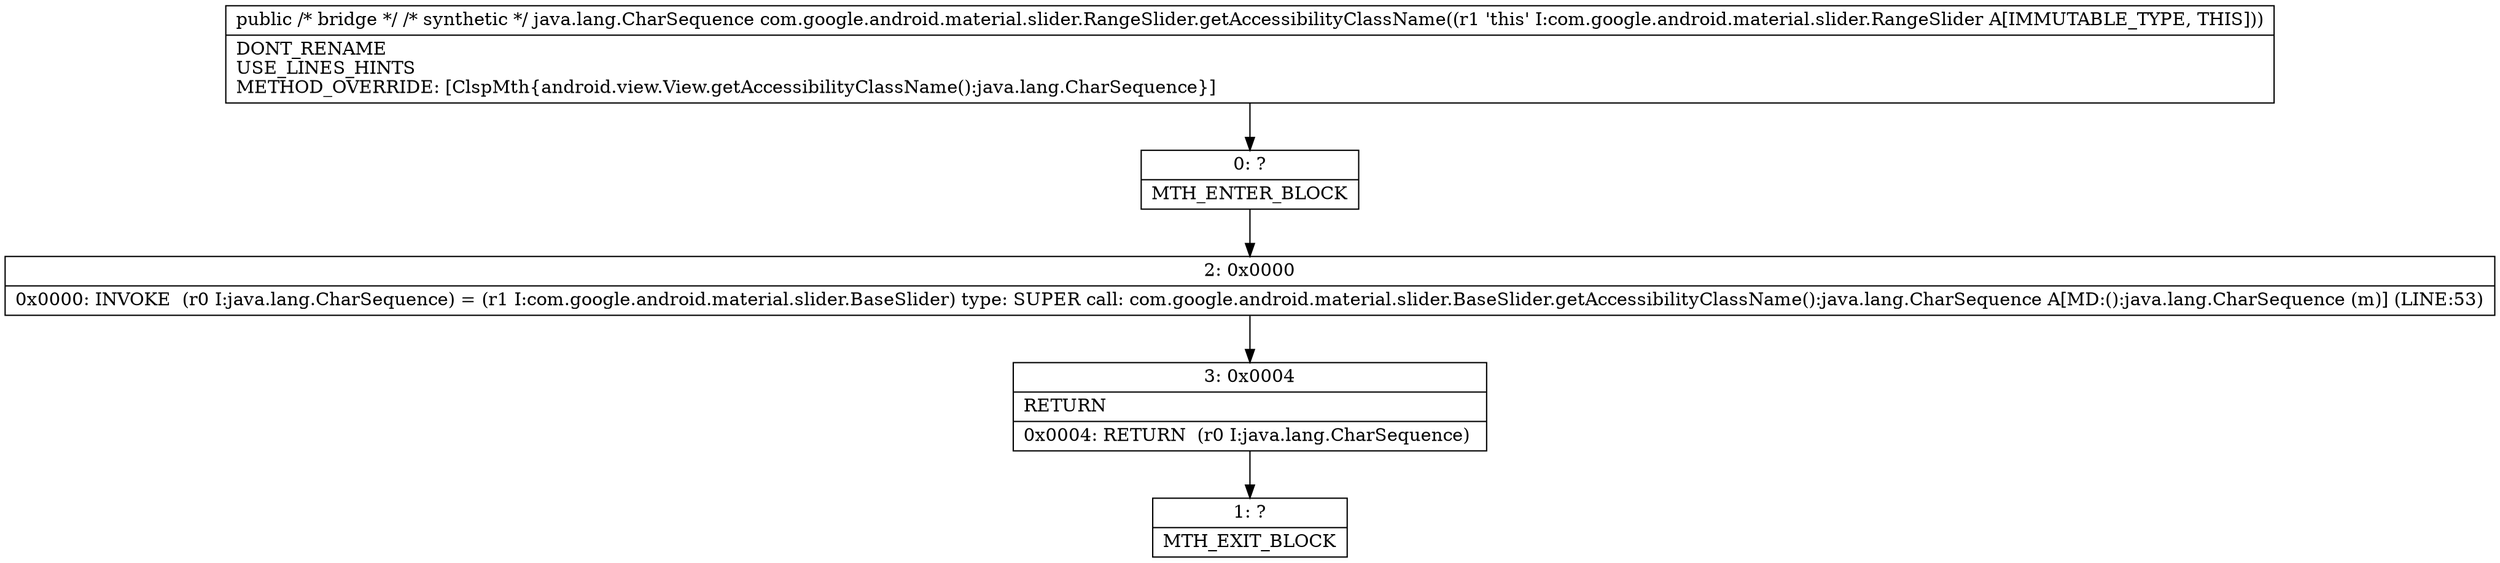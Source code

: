 digraph "CFG forcom.google.android.material.slider.RangeSlider.getAccessibilityClassName()Ljava\/lang\/CharSequence;" {
Node_0 [shape=record,label="{0\:\ ?|MTH_ENTER_BLOCK\l}"];
Node_2 [shape=record,label="{2\:\ 0x0000|0x0000: INVOKE  (r0 I:java.lang.CharSequence) = (r1 I:com.google.android.material.slider.BaseSlider) type: SUPER call: com.google.android.material.slider.BaseSlider.getAccessibilityClassName():java.lang.CharSequence A[MD:():java.lang.CharSequence (m)] (LINE:53)\l}"];
Node_3 [shape=record,label="{3\:\ 0x0004|RETURN\l|0x0004: RETURN  (r0 I:java.lang.CharSequence) \l}"];
Node_1 [shape=record,label="{1\:\ ?|MTH_EXIT_BLOCK\l}"];
MethodNode[shape=record,label="{public \/* bridge *\/ \/* synthetic *\/ java.lang.CharSequence com.google.android.material.slider.RangeSlider.getAccessibilityClassName((r1 'this' I:com.google.android.material.slider.RangeSlider A[IMMUTABLE_TYPE, THIS]))  | DONT_RENAME\lUSE_LINES_HINTS\lMETHOD_OVERRIDE: [ClspMth\{android.view.View.getAccessibilityClassName():java.lang.CharSequence\}]\l}"];
MethodNode -> Node_0;Node_0 -> Node_2;
Node_2 -> Node_3;
Node_3 -> Node_1;
}

